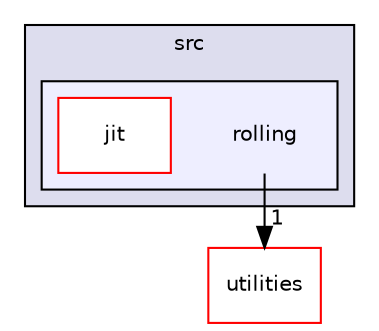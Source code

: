 digraph "rolling" {
  compound=true
  node [ fontsize="10", fontname="Helvetica"];
  edge [ labelfontsize="10", labelfontname="Helvetica"];
  subgraph clusterdir_68267d1309a1af8e8297ef4c3efbcdba {
    graph [ bgcolor="#ddddee", pencolor="black", label="src" fontname="Helvetica", fontsize="10", URL="dir_68267d1309a1af8e8297ef4c3efbcdba.html"]
  subgraph clusterdir_96e0adde88eadf526dcf7add6ac12257 {
    graph [ bgcolor="#eeeeff", pencolor="black", label="" URL="dir_96e0adde88eadf526dcf7add6ac12257.html"];
    dir_96e0adde88eadf526dcf7add6ac12257 [shape=plaintext label="rolling"];
    dir_b7cc5fd910676189a47de29dd05f5a89 [shape=box label="jit" color="red" fillcolor="white" style="filled" URL="dir_b7cc5fd910676189a47de29dd05f5a89.html"];
  }
  }
  dir_7b5d38f1875f1b693f62ca6a108a1129 [shape=box label="utilities" fillcolor="white" style="filled" color="red" URL="dir_7b5d38f1875f1b693f62ca6a108a1129.html"];
  dir_96e0adde88eadf526dcf7add6ac12257->dir_7b5d38f1875f1b693f62ca6a108a1129 [headlabel="1", labeldistance=1.5 headhref="dir_000019_000012.html"];
}
